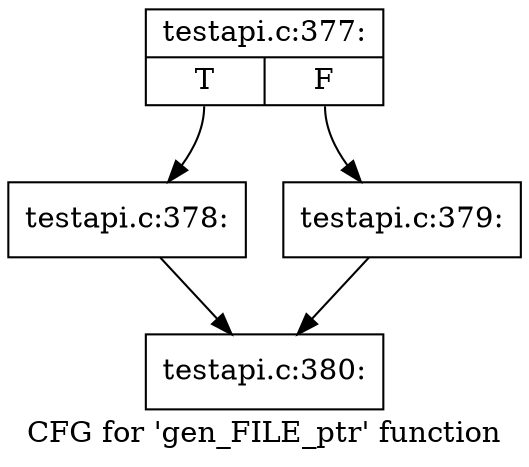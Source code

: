 digraph "CFG for 'gen_FILE_ptr' function" {
	label="CFG for 'gen_FILE_ptr' function";

	Node0x41989a0 [shape=record,label="{testapi.c:377:|{<s0>T|<s1>F}}"];
	Node0x41989a0:s0 -> Node0x419e8d0;
	Node0x41989a0:s1 -> Node0x419e920;
	Node0x419e8d0 [shape=record,label="{testapi.c:378:}"];
	Node0x419e8d0 -> Node0x419eb80;
	Node0x419e920 [shape=record,label="{testapi.c:379:}"];
	Node0x419e920 -> Node0x419eb80;
	Node0x419eb80 [shape=record,label="{testapi.c:380:}"];
}
